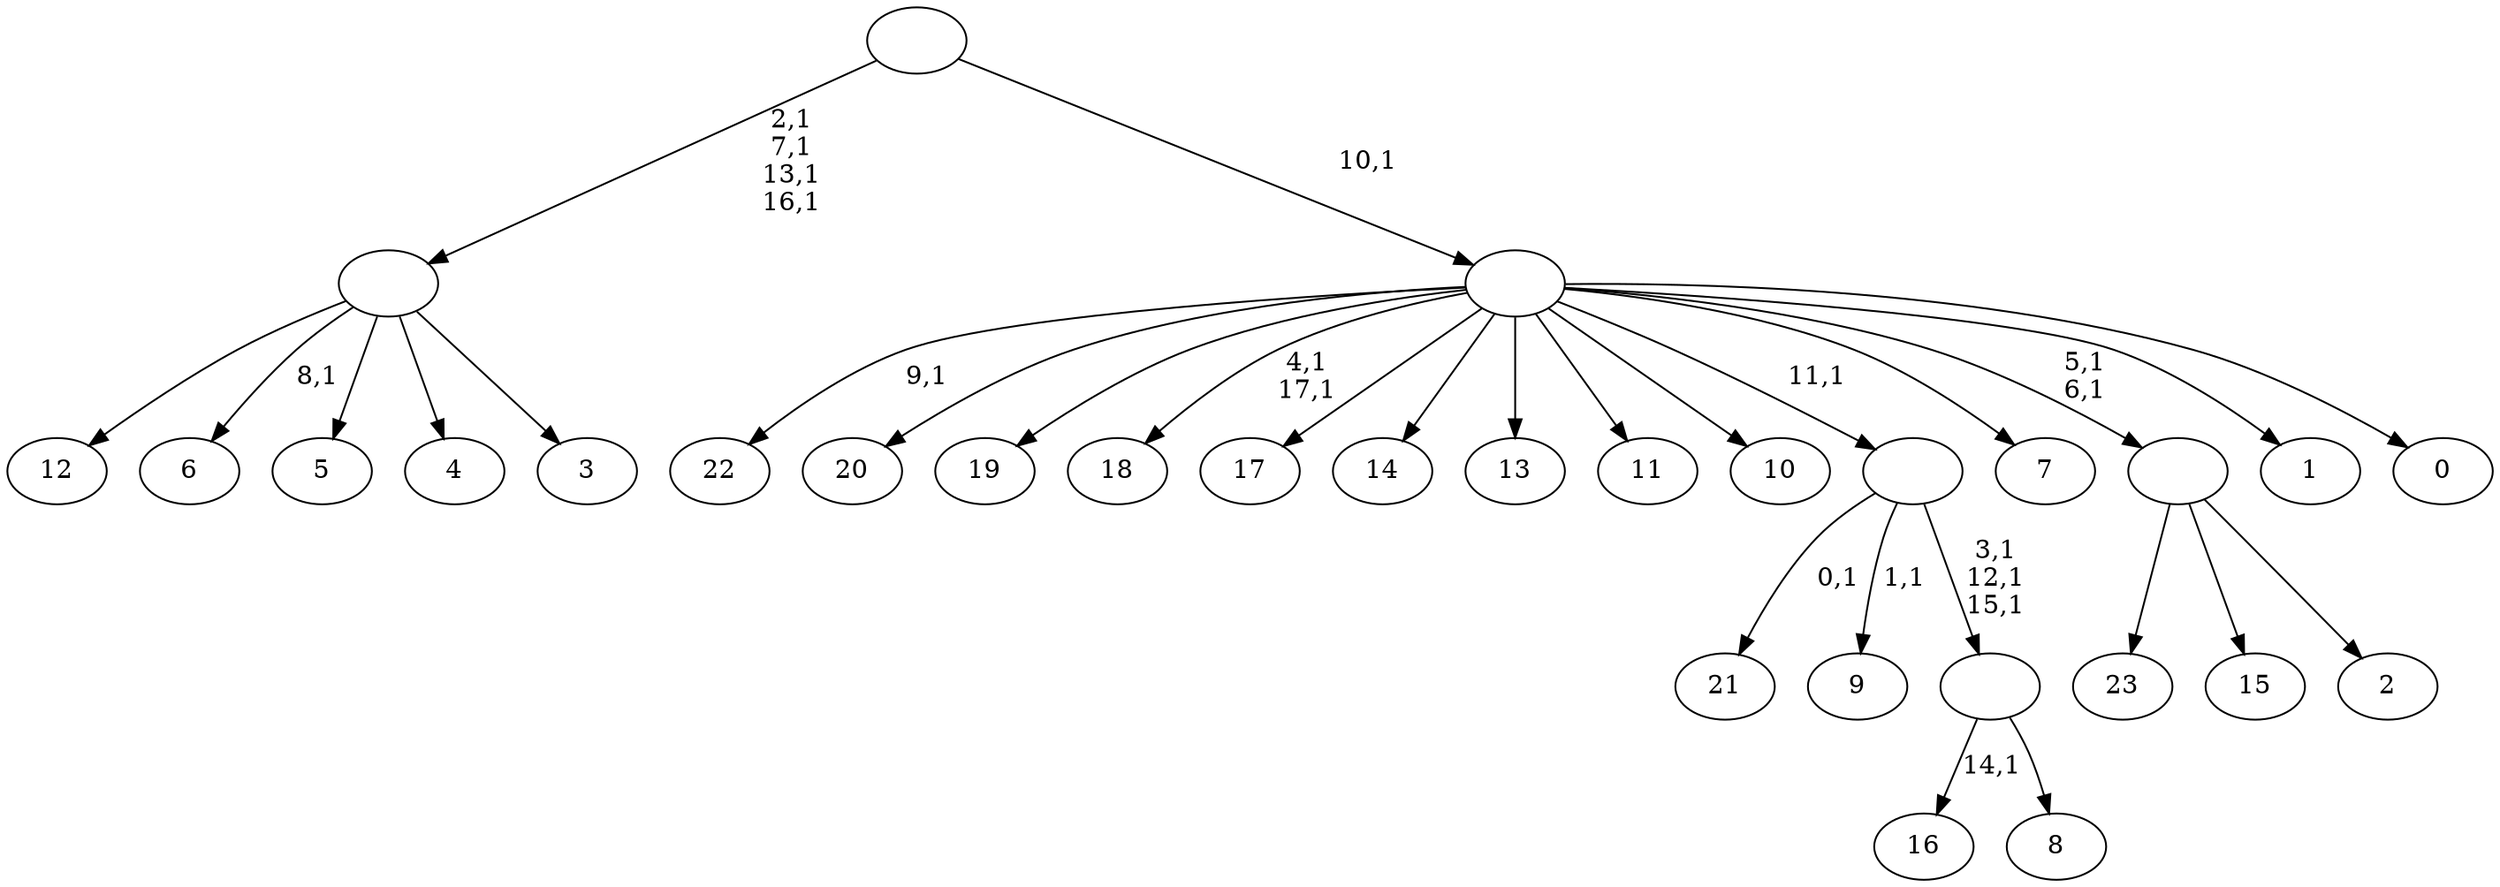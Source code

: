 digraph T {
	42 [label="23"]
	41 [label="22"]
	39 [label="21"]
	37 [label="20"]
	36 [label="19"]
	35 [label="18"]
	32 [label="17"]
	31 [label="16"]
	29 [label="15"]
	28 [label="14"]
	27 [label="13"]
	26 [label="12"]
	25 [label="11"]
	24 [label="10"]
	23 [label="9"]
	21 [label="8"]
	20 [label=""]
	17 [label=""]
	16 [label="7"]
	15 [label="6"]
	13 [label="5"]
	12 [label="4"]
	11 [label="3"]
	10 [label=""]
	6 [label="2"]
	5 [label=""]
	3 [label="1"]
	2 [label="0"]
	1 [label=""]
	0 [label=""]
	20 -> 31 [label="14,1"]
	20 -> 21 [label=""]
	17 -> 20 [label="3,1\n12,1\n15,1"]
	17 -> 23 [label="1,1"]
	17 -> 39 [label="0,1"]
	10 -> 15 [label="8,1"]
	10 -> 26 [label=""]
	10 -> 13 [label=""]
	10 -> 12 [label=""]
	10 -> 11 [label=""]
	5 -> 42 [label=""]
	5 -> 29 [label=""]
	5 -> 6 [label=""]
	1 -> 5 [label="5,1\n6,1"]
	1 -> 35 [label="4,1\n17,1"]
	1 -> 41 [label="9,1"]
	1 -> 37 [label=""]
	1 -> 36 [label=""]
	1 -> 32 [label=""]
	1 -> 28 [label=""]
	1 -> 27 [label=""]
	1 -> 25 [label=""]
	1 -> 24 [label=""]
	1 -> 17 [label="11,1"]
	1 -> 16 [label=""]
	1 -> 3 [label=""]
	1 -> 2 [label=""]
	0 -> 10 [label="2,1\n7,1\n13,1\n16,1"]
	0 -> 1 [label="10,1"]
}
